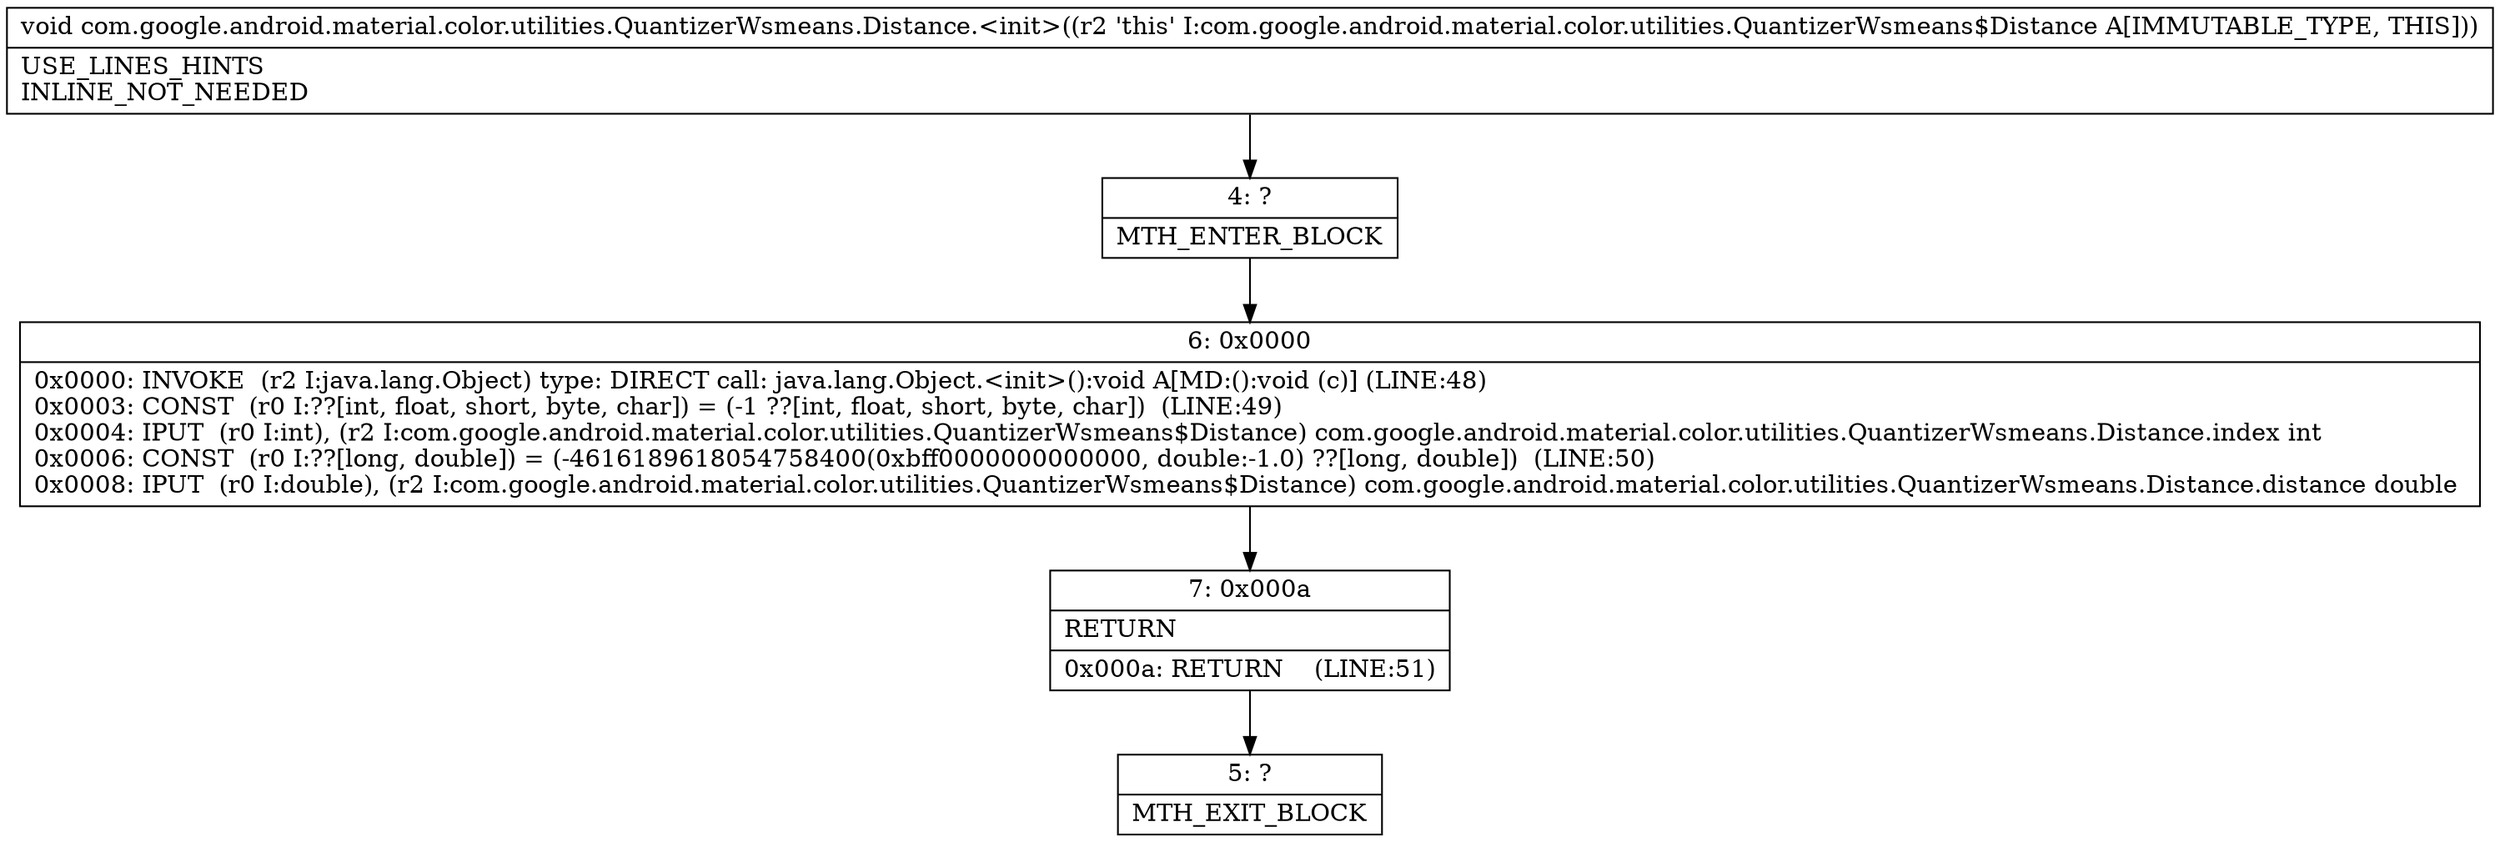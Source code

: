 digraph "CFG forcom.google.android.material.color.utilities.QuantizerWsmeans.Distance.\<init\>()V" {
Node_4 [shape=record,label="{4\:\ ?|MTH_ENTER_BLOCK\l}"];
Node_6 [shape=record,label="{6\:\ 0x0000|0x0000: INVOKE  (r2 I:java.lang.Object) type: DIRECT call: java.lang.Object.\<init\>():void A[MD:():void (c)] (LINE:48)\l0x0003: CONST  (r0 I:??[int, float, short, byte, char]) = (\-1 ??[int, float, short, byte, char])  (LINE:49)\l0x0004: IPUT  (r0 I:int), (r2 I:com.google.android.material.color.utilities.QuantizerWsmeans$Distance) com.google.android.material.color.utilities.QuantizerWsmeans.Distance.index int \l0x0006: CONST  (r0 I:??[long, double]) = (\-4616189618054758400(0xbff0000000000000, double:\-1.0) ??[long, double])  (LINE:50)\l0x0008: IPUT  (r0 I:double), (r2 I:com.google.android.material.color.utilities.QuantizerWsmeans$Distance) com.google.android.material.color.utilities.QuantizerWsmeans.Distance.distance double \l}"];
Node_7 [shape=record,label="{7\:\ 0x000a|RETURN\l|0x000a: RETURN    (LINE:51)\l}"];
Node_5 [shape=record,label="{5\:\ ?|MTH_EXIT_BLOCK\l}"];
MethodNode[shape=record,label="{void com.google.android.material.color.utilities.QuantizerWsmeans.Distance.\<init\>((r2 'this' I:com.google.android.material.color.utilities.QuantizerWsmeans$Distance A[IMMUTABLE_TYPE, THIS]))  | USE_LINES_HINTS\lINLINE_NOT_NEEDED\l}"];
MethodNode -> Node_4;Node_4 -> Node_6;
Node_6 -> Node_7;
Node_7 -> Node_5;
}

